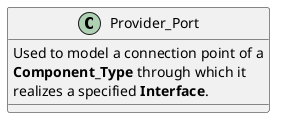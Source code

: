 @startuml

class Provider_Port
{
  Used to model a connection point of a
  **Component_Type** through which it
  realizes a specified **Interface**.
}

@enduml